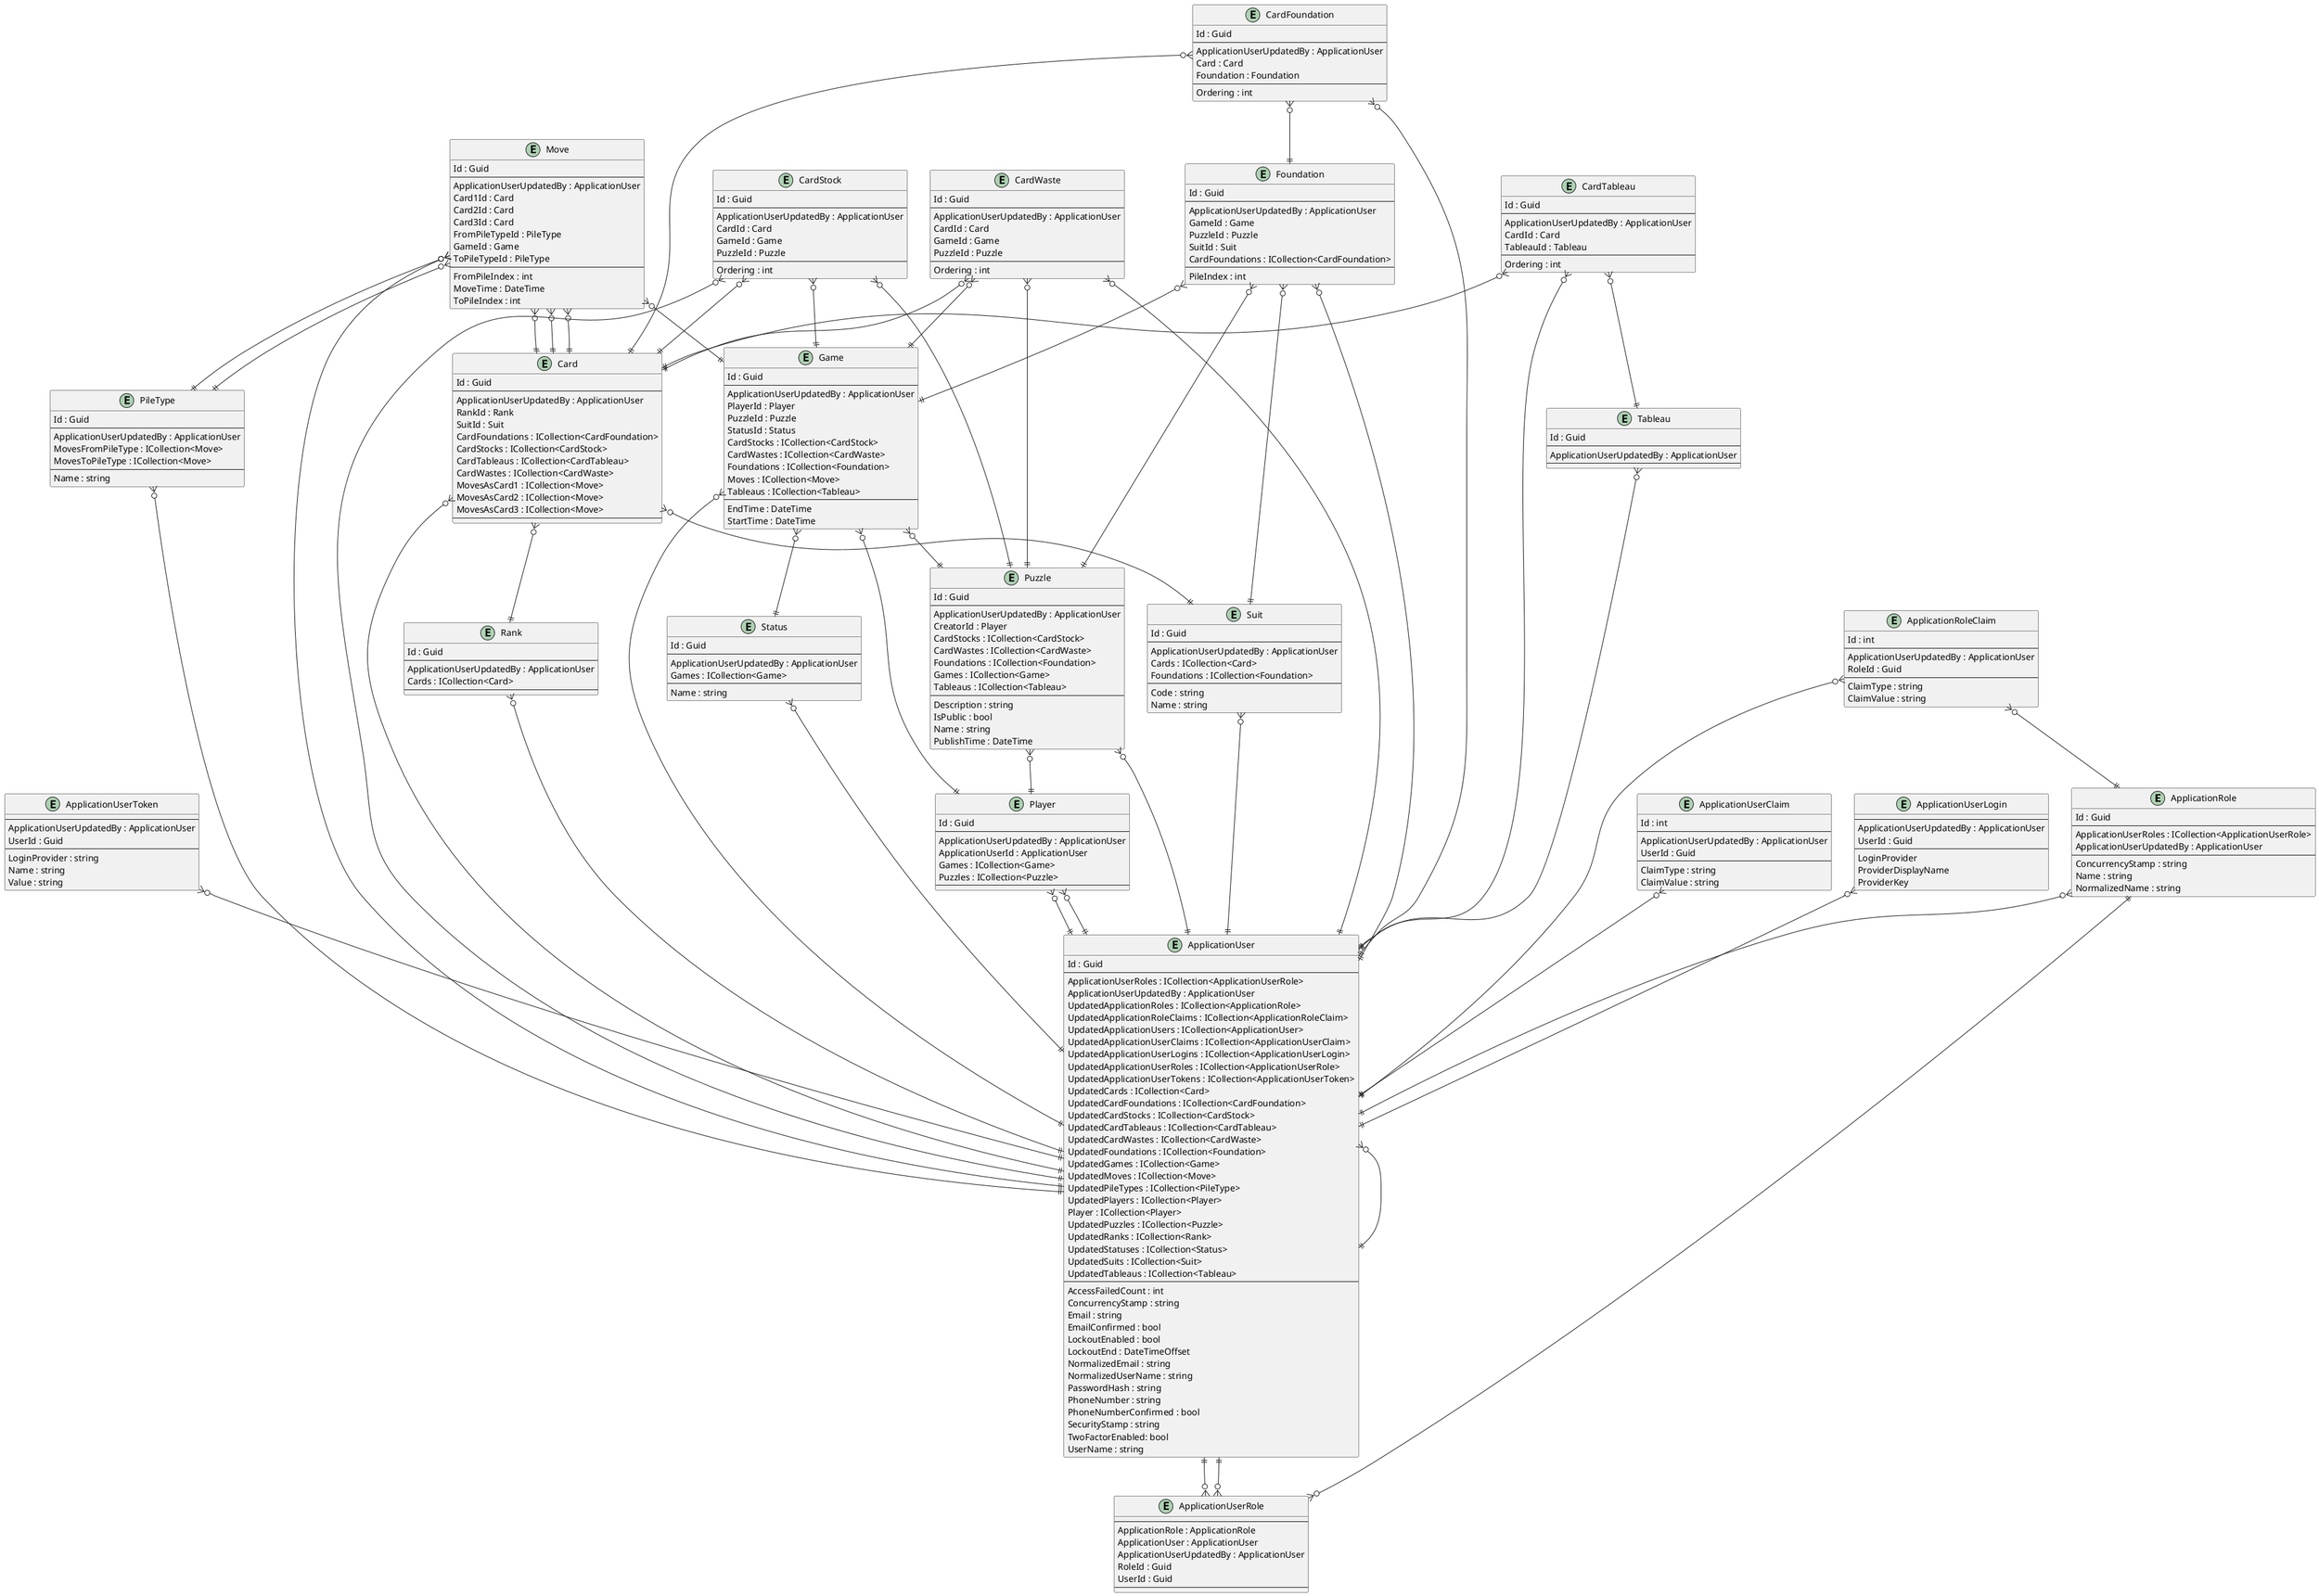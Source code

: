 @startuml

entity ApplicationRole {
    Id : Guid
    --
    ApplicationUserRoles : ICollection<ApplicationUserRole>
    ApplicationUserUpdatedBy : ApplicationUser
    --
    ConcurrencyStamp : string
    Name : string
    NormalizedName : string
}

entity ApplicationRoleClaim {
    Id : int
    --
    ApplicationUserUpdatedBy : ApplicationUser
    RoleId : Guid
    --
    ClaimType : string
    ClaimValue : string
}

entity ApplicationUser {
    Id : Guid
    --
    ApplicationUserRoles : ICollection<ApplicationUserRole>
    ApplicationUserUpdatedBy : ApplicationUser
    UpdatedApplicationRoles : ICollection<ApplicationRole>
    UpdatedApplicationRoleClaims : ICollection<ApplicationRoleClaim>
    UpdatedApplicationUsers : ICollection<ApplicationUser>
    UpdatedApplicationUserClaims : ICollection<ApplicationUserClaim>
    UpdatedApplicationUserLogins : ICollection<ApplicationUserLogin>
    UpdatedApplicationUserRoles : ICollection<ApplicationUserRole>
    UpdatedApplicationUserTokens : ICollection<ApplicationUserToken>
    UpdatedCards : ICollection<Card>
    UpdatedCardFoundations : ICollection<CardFoundation>
    UpdatedCardStocks : ICollection<CardStock>
    UpdatedCardTableaus : ICollection<CardTableau>
    UpdatedCardWastes : ICollection<CardWaste>
    UpdatedFoundations : ICollection<Foundation>
    UpdatedGames : ICollection<Game>
    UpdatedMoves : ICollection<Move>
    UpdatedPileTypes : ICollection<PileType>
    UpdatedPlayers : ICollection<Player>
    Player : ICollection<Player>
    UpdatedPuzzles : ICollection<Puzzle>
    UpdatedRanks : ICollection<Rank>
    UpdatedStatuses : ICollection<Status>
    UpdatedSuits : ICollection<Suit>
    UpdatedTableaus : ICollection<Tableau>
    ' ApplicationUserKeyCodePlaceholder
    --
    AccessFailedCount : int
    ConcurrencyStamp : string
    Email : string
    EmailConfirmed : bool
    LockoutEnabled : bool
    LockoutEnd : DateTimeOffset
    NormalizedEmail : string
    NormalizedUserName : string
    PasswordHash : string
    PhoneNumber : string
    PhoneNumberConfirmed : bool
    SecurityStamp : string
    TwoFactorEnabled: bool
    UserName : string
}

entity ApplicationUserClaim {
    Id : int
    --
    ApplicationUserUpdatedBy : ApplicationUser
    UserId : Guid
    --
    ClaimType : string
    ClaimValue : string
}

entity ApplicationUserLogin {
    --
    ApplicationUserUpdatedBy : ApplicationUser
    UserId : Guid
    --
    LoginProvider
    ProviderDisplayName
    ProviderKey
}

entity ApplicationUserRole {
    --
    ApplicationRole : ApplicationRole
    ApplicationUser : ApplicationUser
    ApplicationUserUpdatedBy : ApplicationUser
    RoleId : Guid
    UserId : Guid
    --
}

entity ApplicationUserToken {
    --
    ApplicationUserUpdatedBy : ApplicationUser
    UserId : Guid
    --
    LoginProvider : string
    Name : string
    Value : string
}

entity Card {
    Id : Guid
    --
    ApplicationUserUpdatedBy : ApplicationUser
    RankId : Rank
    SuitId : Suit
    CardFoundations : ICollection<CardFoundation>
    CardStocks : ICollection<CardStock>
    CardTableaus : ICollection<CardTableau>
    CardWastes : ICollection<CardWaste>
    MovesAsCard1 : ICollection<Move>
    MovesAsCard2 : ICollection<Move>
    MovesAsCard3 : ICollection<Move>
    ' CardKeyCodePlaceholder
    --
    ' CardPropertyCodePlaceholder
}

entity CardFoundation {
    Id : Guid
    --
    ApplicationUserUpdatedBy : ApplicationUser
    Card : Card
    Foundation : Foundation
    ' CardFoundationKeyCodePlaceholder
    --
    Ordering : int
    ' CardFoundationPropertyCodePlaceholder
}

entity CardStock {
    Id : Guid
    --
    ApplicationUserUpdatedBy : ApplicationUser
    CardId : Card
    GameId : Game
    PuzzleId : Puzzle
    ' CardStockKeyCodePlaceholder
    --
    Ordering : int
    ' CardStockPropertyCodePlaceholder
}

entity CardTableau {
    Id : Guid
    --
    ApplicationUserUpdatedBy : ApplicationUser
    CardId : Card
    TableauId : Tableau
    ' CardTableauKeyCodePlaceholder
    --
    Ordering : int
    ' CardTableauPropertyCodePlaceholder
}

entity CardWaste {
    Id : Guid
    --
    ApplicationUserUpdatedBy : ApplicationUser
    CardId : Card
    GameId : Game
    PuzzleId : Puzzle
    ' CardWasteKeyCodePlaceholder
    --
    Ordering : int
    ' CardWastePropertyCodePlaceholder
}

entity Foundation {
    Id : Guid
    --
    ApplicationUserUpdatedBy : ApplicationUser
    GameId : Game
    PuzzleId : Puzzle
    SuitId : Suit
    CardFoundations : ICollection<CardFoundation>
    ' FoundationKeyCodePlaceholder
    --
    PileIndex : int
    ' FoundationPropertyCodePlaceholder
}

entity Game {
    Id : Guid
    --
    ApplicationUserUpdatedBy : ApplicationUser
    PlayerId : Player
    PuzzleId : Puzzle
    StatusId : Status
    CardStocks : ICollection<CardStock>
    CardWastes : ICollection<CardWaste>
    Foundations : ICollection<Foundation>
    Moves : ICollection<Move>
    Tableaus : ICollection<Tableau>
    ' GameKeyCodePlaceholder
    --
    EndTime : DateTime
    StartTime : DateTime
    ' GamePropertyCodePlaceholder
}

entity Move {
    Id : Guid
    --
    ApplicationUserUpdatedBy : ApplicationUser
    Card1Id : Card
    Card2Id : Card
    Card3Id : Card
    FromPileTypeId : PileType
    GameId : Game
    ToPileTypeId : PileType
    ' MoveKeyCodePlaceholder
    --
    FromPileIndex : int
    MoveTime : DateTime
    ToPileIndex : int
    ' MovePropertyCodePlaceholder
}

entity PileType {
    Id : Guid
    --
    ApplicationUserUpdatedBy : ApplicationUser
    MovesFromPileType : ICollection<Move>
    MovesToPileType : ICollection<Move>
    ' PileTypeKeyCodePlaceholder
    --
    Name : string
    ' PileTypePropertyCodePlaceholder
}

entity Player {
    Id : Guid
    --
    ApplicationUserUpdatedBy : ApplicationUser
    ApplicationUserId : ApplicationUser
    Games : ICollection<Game>
    Puzzles : ICollection<Puzzle>
    ' PlayerKeyCodePlaceholder
    --
    ' PlayerPropertyCodePlaceholder
}

entity Puzzle {
    Id : Guid
    --
    ApplicationUserUpdatedBy : ApplicationUser
    CreatorId : Player
    CardStocks : ICollection<CardStock>
    CardWastes : ICollection<CardWaste>
    Foundations : ICollection<Foundation>
    Games : ICollection<Game>
    Tableaus : ICollection<Tableau>
    ' PuzzleKeyCodePlaceholder
    --
    Description : string
    IsPublic : bool
    Name : string
    PublishTime : DateTime
    ' PuzzlePropertyCodePlaceholder
}

entity Rank {
    Id : Guid
    --
    ApplicationUserUpdatedBy : ApplicationUser
    Cards : ICollection<Card>
    ' RankKeyCodePlaceholder
    --
    ' RankPropertyCodePlaceholder
}

entity Status {
    Id : Guid
    --
    ApplicationUserUpdatedBy : ApplicationUser
    Games : ICollection<Game>
    ' StatusKeyCodePlaceholder
    --
    Name : string
    ' StatusPropertyCodePlaceholder
}

entity Suit {
    Id : Guid
    --
    ApplicationUserUpdatedBy : ApplicationUser
    Cards : ICollection<Card>
    Foundations : ICollection<Foundation>
    ' SuitKeyCodePlaceholder
    --
    Code : string
    Name : string
    ' SuitPropertyCodePlaceholder
}

entity Tableau {
    Id : Guid
    --
    ApplicationUserUpdatedBy : ApplicationUser
    ' TableauKeyCodePlaceholder
    --
    ' TableauPropertyCodePlaceholder
}

' EntityCodePlaceholder

ApplicationRole ||--o{ ApplicationUserRole
ApplicationRole }o--|| ApplicationUser
ApplicationRoleClaim }o--|| ApplicationRole
ApplicationRoleClaim }o--|| ApplicationUser
ApplicationUser }o--|| ApplicationUser
ApplicationUser ||--o{ ApplicationUserRole
ApplicationUserClaim }o--|| ApplicationUser
ApplicationUserLogin }o--|| ApplicationUser
ApplicationUserRole }o--|| ApplicationUser
ApplicationUserToken }o--|| ApplicationUser

Card }o--|| ApplicationUser
Card }o--|| Rank
Card }o--|| Suit
CardFoundation }o--|| ApplicationUser
CardFoundation }o--|| Card
CardFoundation }o--|| Foundation
CardStock }o--|| ApplicationUser
CardStock }o--|| Card
CardStock }o--|| Game
CardStock }o--|| Puzzle
CardTableau }o--|| ApplicationUser
CardTableau }o--|| Card
CardTableau }o--|| Tableau
CardWaste }o--|| ApplicationUser
CardWaste }o--|| Card
CardWaste }o--|| Game
CardWaste }o--|| Puzzle
Foundation }o--|| ApplicationUser
Foundation }o--|| Game
Foundation }o--|| Puzzle
Foundation }o--|| Suit
Game }o--|| ApplicationUser
Game }o--|| Player
Game }o--|| Puzzle
Game }o--|| Status
Move }o--|| ApplicationUser
Move }o--|| Card
Move }o--|| Card
Move }o--|| Card
Move }o--|| PileType
Move }o--|| Game
Move }o--|| PileType
PileType }o--|| ApplicationUser
Player }o--|| ApplicationUser
Player }o--|| ApplicationUser
Puzzle }o--|| ApplicationUser
Puzzle }o--|| Player
Rank }o--|| ApplicationUser
Status }o--|| ApplicationUser
Suit }o--|| ApplicationUser
Tableau }o--|| ApplicationUser
' RelationshipCodePlaceholder

@enduml

